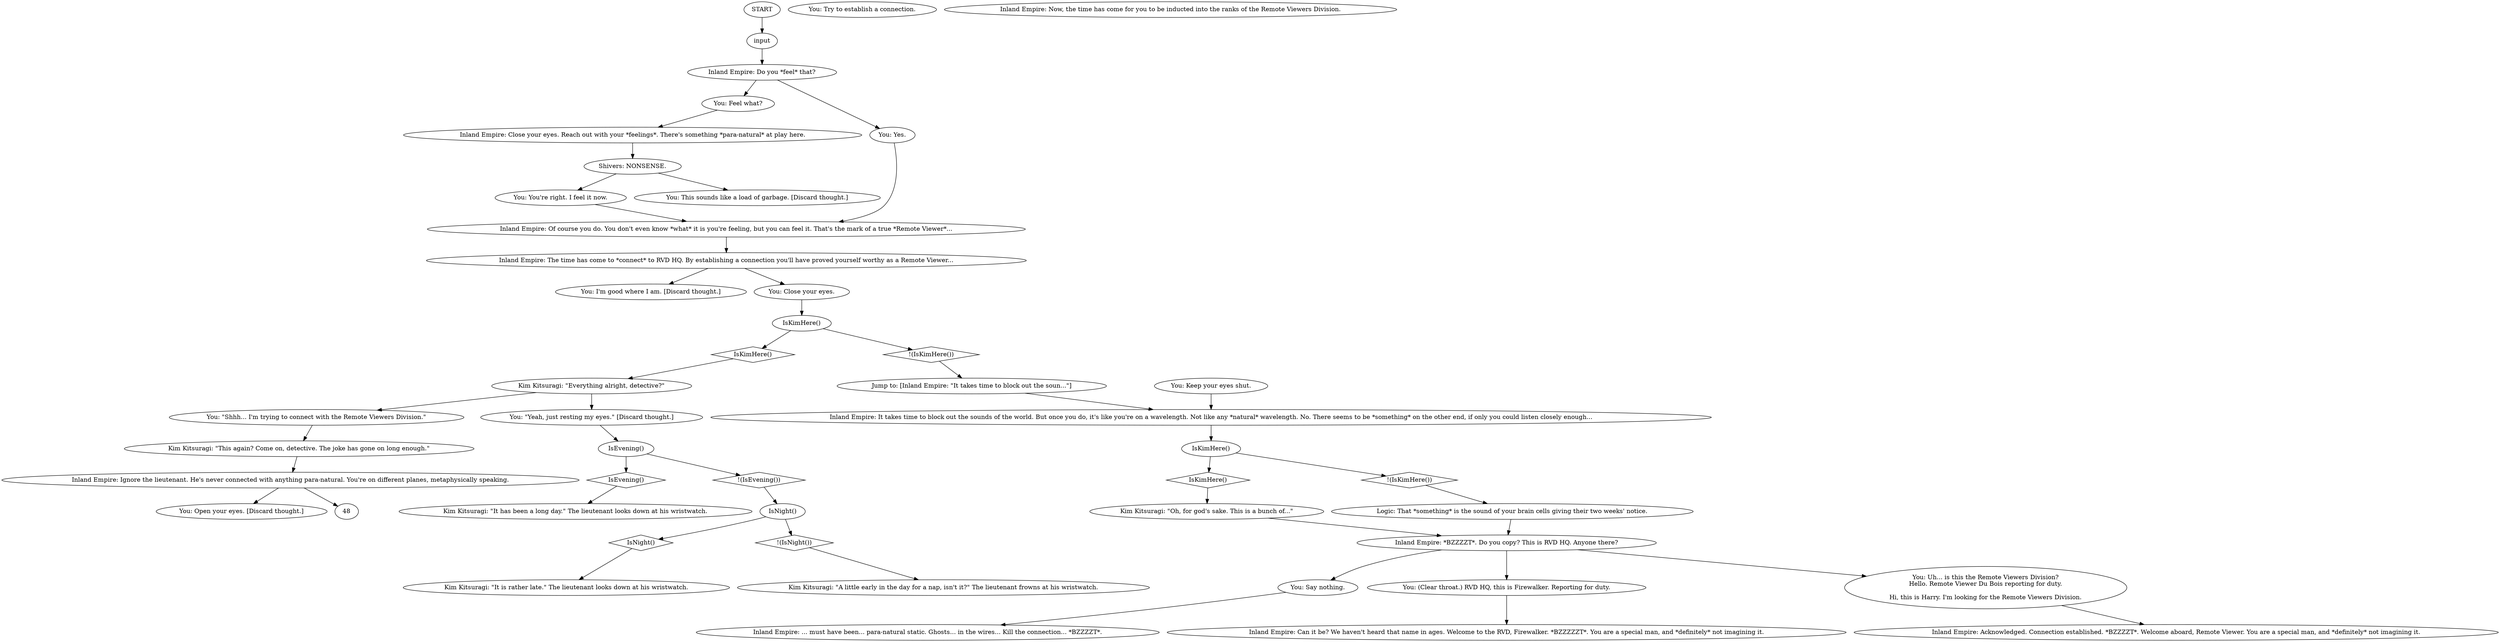 # THOUGHT / REMOTE VIEWER
# Inland Empire -- Happens on a counter now.
# ==================================================
digraph G {
	  0 [label="START"];
	  1 [label="input"];
	  2 [label="Inland Empire: Of course you do. You don't even know *what* it is you're feeling, but you can feel it. That's the mark of a true *Remote Viewer*..."];
	  3 [label="You: Say nothing."];
	  4 [label="IsKimHere()"];
	  5 [label="IsKimHere()", shape=diamond];
	  6 [label="!(IsKimHere())", shape=diamond];
	  7 [label="You: I'm good where I am. [Discard thought.]"];
	  8 [label="Inland Empire: *BZZZZT*. Do you copy? This is RVD HQ. Anyone there?"];
	  9 [label="You: Try to establish a connection."];
	  10 [label="Inland Empire: The time has come to *connect* to RVD HQ. By establishing a connection you'll have proved yourself worthy as a Remote Viewer..."];
	  11 [label="IsEvening()"];
	  12 [label="IsEvening()", shape=diamond];
	  13 [label="!(IsEvening())", shape=diamond];
	  14 [label="Kim Kitsuragi: \"A little early in the day for a nap, isn't it?\" The lieutenant frowns at his wristwatch."];
	  15 [label="Inland Empire: Ignore the lieutenant. He's never connected with anything para-natural. You're on different planes, metaphysically speaking."];
	  16 [label="Inland Empire: Do you *feel* that?"];
	  17 [label="Kim Kitsuragi: \"Everything alright, detective?\""];
	  18 [label="Kim Kitsuragi: \"This again? Come on, detective. The joke has gone on long enough.\""];
	  19 [label="Kim Kitsuragi: \"Oh, for god's sake. This is a bunch of...\""];
	  20 [label="Inland Empire: Acknowledged. Connection established. *BZZZZT*. Welcome aboard, Remote Viewer. You are a special man, and *definitely* not imagining it."];
	  21 [label="Inland Empire: ... must have been... para-natural static. Ghosts... in the wires... Kill the connection... *BZZZZT*."];
	  22 [label="You: (Clear throat.) RVD HQ, this is Firewalker. Reporting for duty."];
	  23 [label="You: Open your eyes. [Discard thought.]"];
	  24 [label="IsKimHere()"];
	  25 [label="IsKimHere()", shape=diamond];
	  26 [label="!(IsKimHere())", shape=diamond];
	  27 [label="Inland Empire: Can it be? We haven't heard that name in ages. Welcome to the RVD, Firewalker. *BZZZZZT*. You are a special man, and *definitely* not imagining it."];
	  28 [label="Kim Kitsuragi: \"It has been a long day.\" The lieutenant looks down at his wristwatch."];
	  29 [label="Jump to: [Inland Empire: \"It takes time to block out the soun...\"]"];
	  30 [label="You: Close your eyes."];
	  31 [label="You: You're right. I feel it now."];
	  32 [label="You: This sounds like a load of garbage. [Discard thought.]"];
	  33 [label="IsNight()"];
	  34 [label="IsNight()", shape=diamond];
	  35 [label="!(IsNight())", shape=diamond];
	  36 [label="You: Uh... is this the Remote Viewers Division?\nHello. Remote Viewer Du Bois reporting for duty.
\nHi, this is Harry. I'm looking for the Remote Viewers Division."];
	  37 [label="Logic: That *something* is the sound of your brain cells giving their two weeks' notice."];
	  38 [label="You: Feel what?"];
	  39 [label="Shivers: NONSENSE."];
	  40 [label="Inland Empire: Now, the time has come for you to be inducted into the ranks of the Remote Viewers Division."];
	  41 [label="You: \"Shhh... I'm trying to connect with the Remote Viewers Division.\""];
	  42 [label="You: \"Yeah, just resting my eyes.\" [Discard thought.]"];
	  43 [label="You: Yes."];
	  44 [label="Inland Empire: Close your eyes. Reach out with your *feelings*. There's something *para-natural* at play here."];
	  45 [label="Kim Kitsuragi: \"It is rather late.\" The lieutenant looks down at his wristwatch."];
	  46 [label="Inland Empire: It takes time to block out the sounds of the world. But once you do, it's like you're on a wavelength. Not like any *natural* wavelength. No. There seems to be *something* on the other end, if only you could listen closely enough..."];
	  47 [label="You: Keep your eyes shut."];
	  0 -> 1
	  1 -> 16
	  2 -> 10
	  3 -> 21
	  4 -> 5
	  4 -> 6
	  5 -> 19
	  6 -> 37
	  8 -> 3
	  8 -> 36
	  8 -> 22
	  10 -> 30
	  10 -> 7
	  11 -> 12
	  11 -> 13
	  12 -> 28
	  13 -> 33
	  15 -> 48
	  15 -> 23
	  16 -> 43
	  16 -> 38
	  17 -> 41
	  17 -> 42
	  18 -> 15
	  19 -> 8
	  22 -> 27
	  24 -> 25
	  24 -> 26
	  25 -> 17
	  26 -> 29
	  29 -> 46
	  30 -> 24
	  31 -> 2
	  33 -> 34
	  33 -> 35
	  34 -> 45
	  35 -> 14
	  36 -> 20
	  37 -> 8
	  38 -> 44
	  39 -> 32
	  39 -> 31
	  41 -> 18
	  42 -> 11
	  43 -> 2
	  44 -> 39
	  46 -> 4
	  47 -> 46
}

